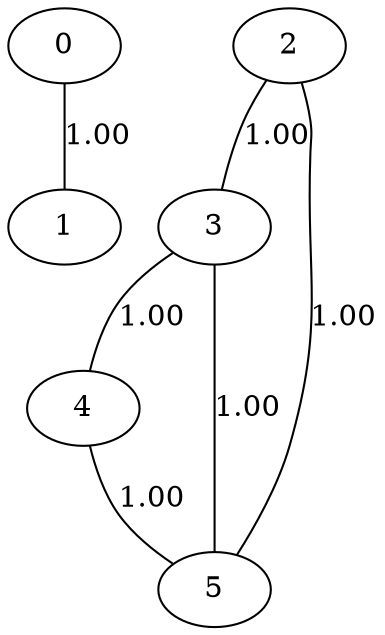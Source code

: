 graph {
	0;
	1;
	2;
	3;
	4;
	5;

	0 -- 1  [label = 1.00];
	2 -- 5  [label = 1.00];
	2 -- 3  [label = 1.00];
	3 -- 5  [label = 1.00];
	3 -- 4  [label = 1.00];
	4 -- 5  [label = 1.00];
}
